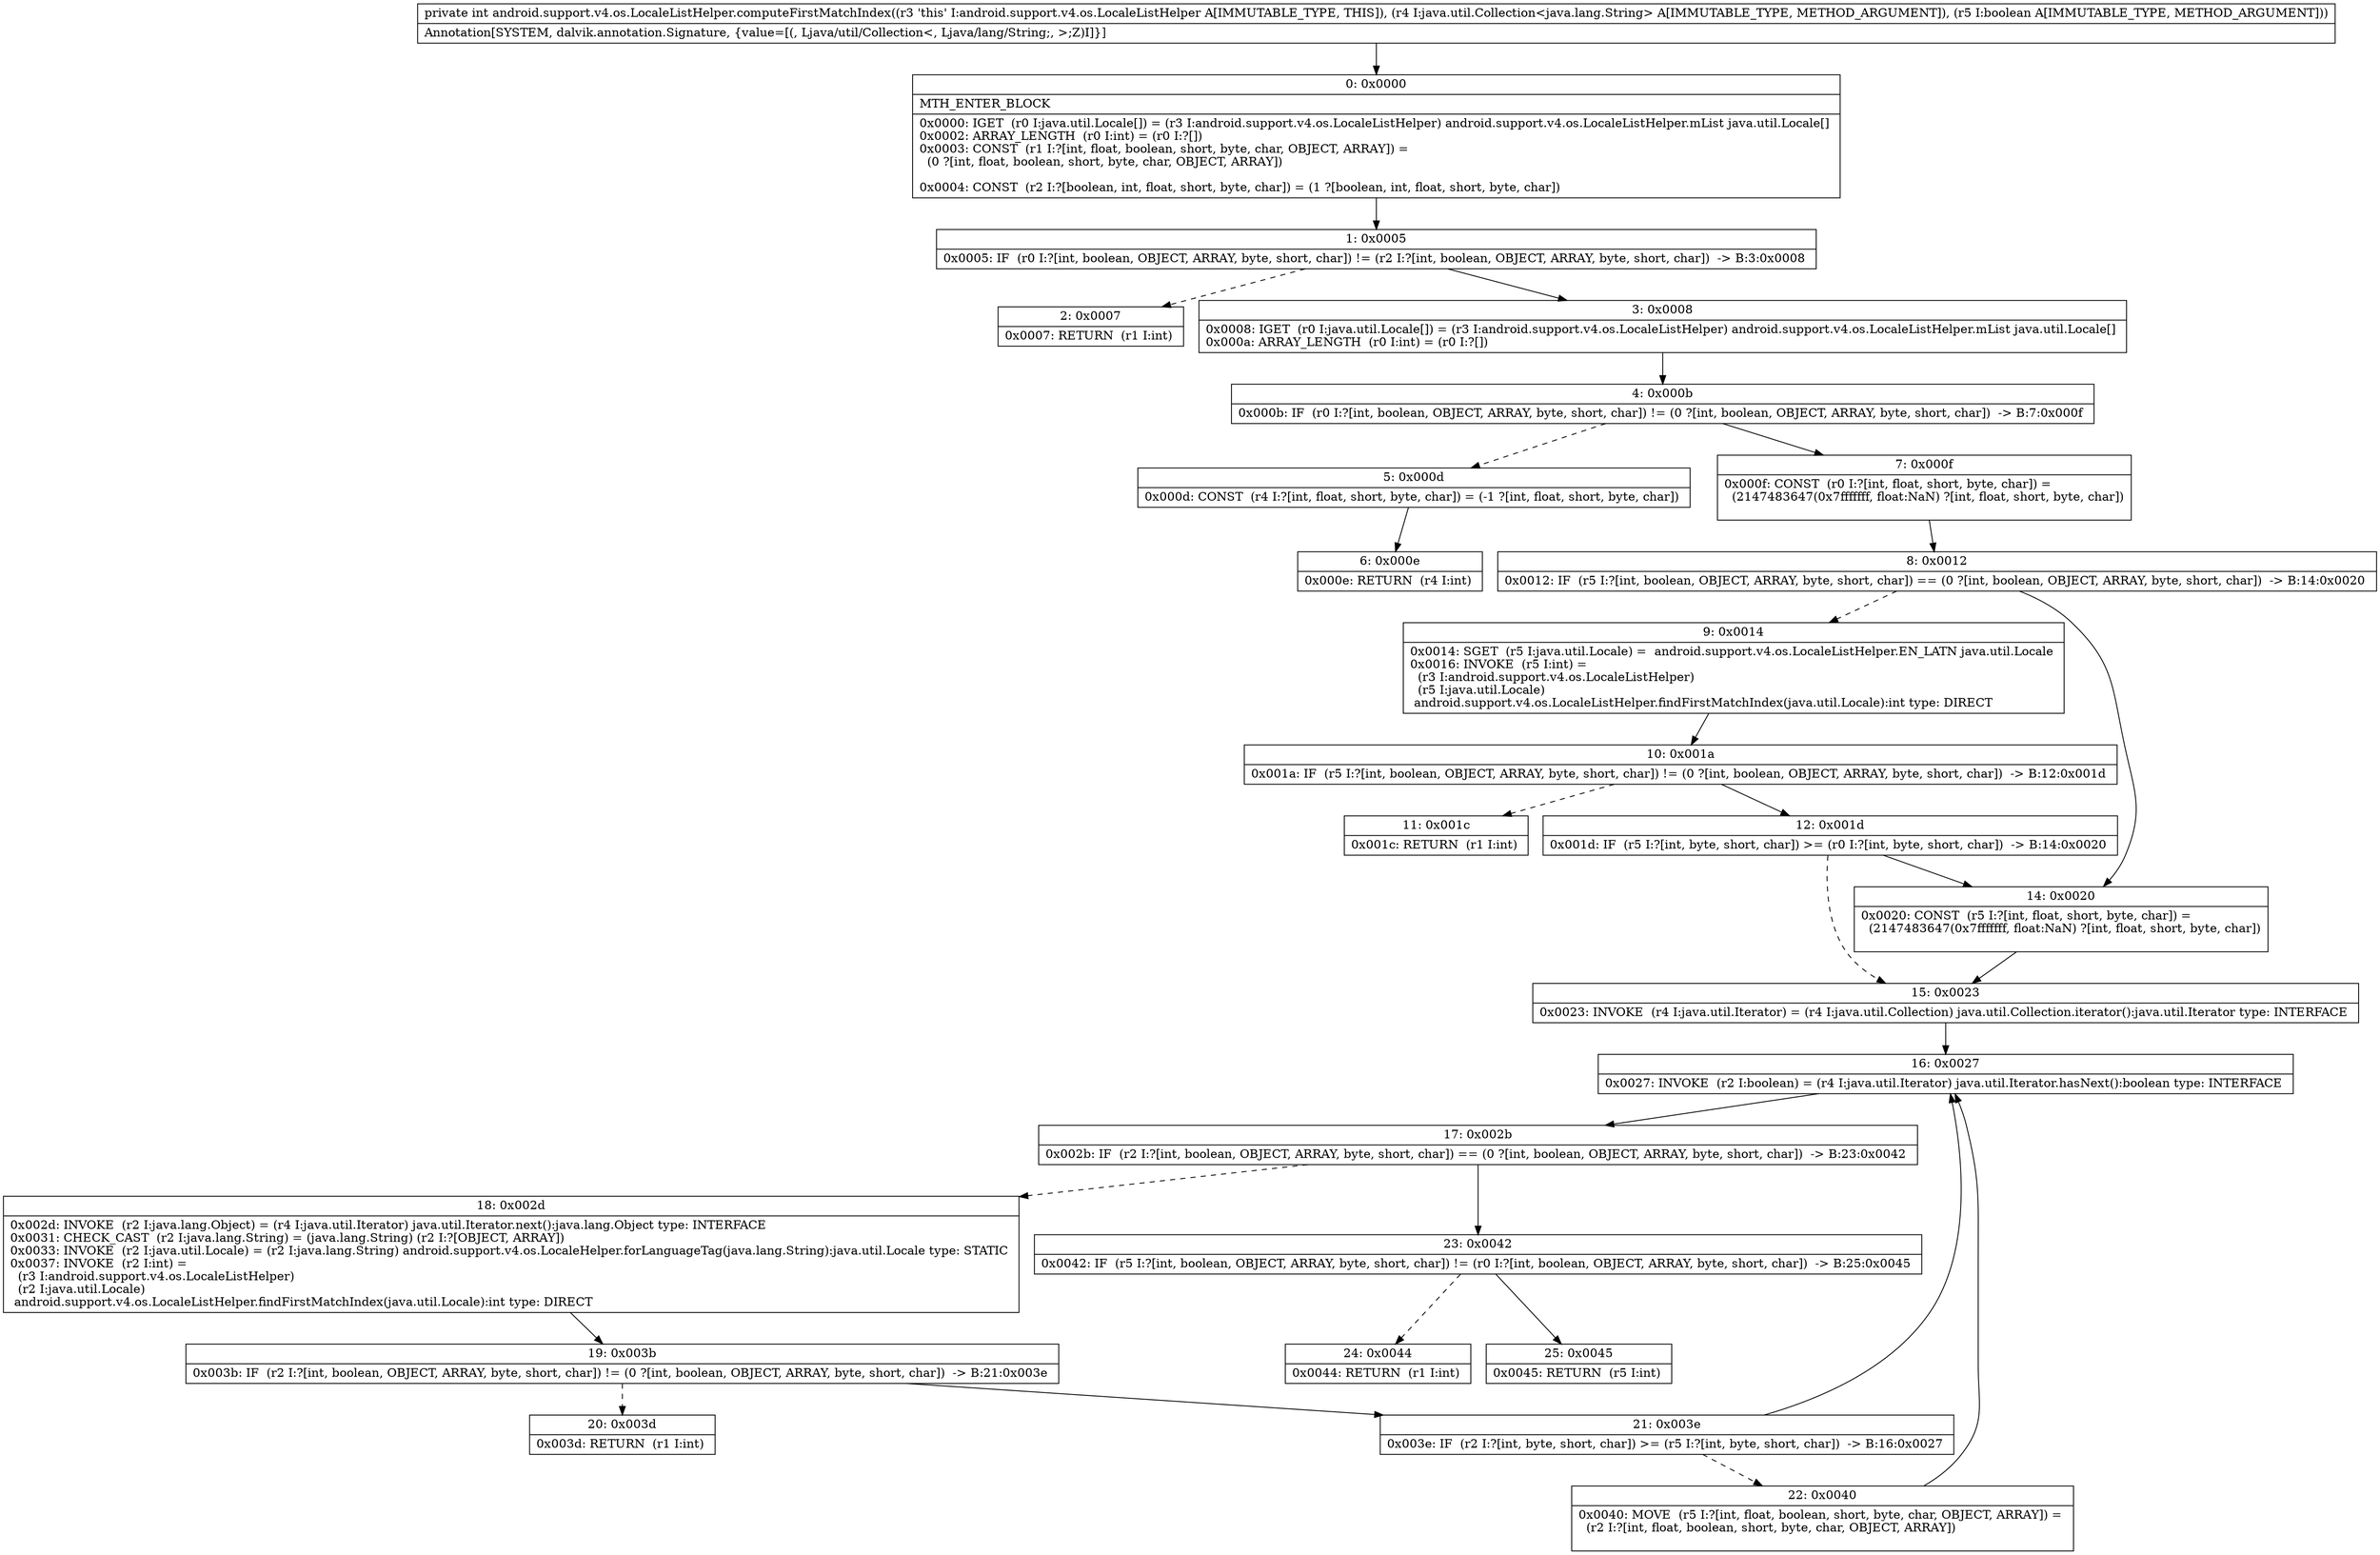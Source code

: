 digraph "CFG forandroid.support.v4.os.LocaleListHelper.computeFirstMatchIndex(Ljava\/util\/Collection;Z)I" {
Node_0 [shape=record,label="{0\:\ 0x0000|MTH_ENTER_BLOCK\l|0x0000: IGET  (r0 I:java.util.Locale[]) = (r3 I:android.support.v4.os.LocaleListHelper) android.support.v4.os.LocaleListHelper.mList java.util.Locale[] \l0x0002: ARRAY_LENGTH  (r0 I:int) = (r0 I:?[]) \l0x0003: CONST  (r1 I:?[int, float, boolean, short, byte, char, OBJECT, ARRAY]) = \l  (0 ?[int, float, boolean, short, byte, char, OBJECT, ARRAY])\l \l0x0004: CONST  (r2 I:?[boolean, int, float, short, byte, char]) = (1 ?[boolean, int, float, short, byte, char]) \l}"];
Node_1 [shape=record,label="{1\:\ 0x0005|0x0005: IF  (r0 I:?[int, boolean, OBJECT, ARRAY, byte, short, char]) != (r2 I:?[int, boolean, OBJECT, ARRAY, byte, short, char])  \-\> B:3:0x0008 \l}"];
Node_2 [shape=record,label="{2\:\ 0x0007|0x0007: RETURN  (r1 I:int) \l}"];
Node_3 [shape=record,label="{3\:\ 0x0008|0x0008: IGET  (r0 I:java.util.Locale[]) = (r3 I:android.support.v4.os.LocaleListHelper) android.support.v4.os.LocaleListHelper.mList java.util.Locale[] \l0x000a: ARRAY_LENGTH  (r0 I:int) = (r0 I:?[]) \l}"];
Node_4 [shape=record,label="{4\:\ 0x000b|0x000b: IF  (r0 I:?[int, boolean, OBJECT, ARRAY, byte, short, char]) != (0 ?[int, boolean, OBJECT, ARRAY, byte, short, char])  \-\> B:7:0x000f \l}"];
Node_5 [shape=record,label="{5\:\ 0x000d|0x000d: CONST  (r4 I:?[int, float, short, byte, char]) = (\-1 ?[int, float, short, byte, char]) \l}"];
Node_6 [shape=record,label="{6\:\ 0x000e|0x000e: RETURN  (r4 I:int) \l}"];
Node_7 [shape=record,label="{7\:\ 0x000f|0x000f: CONST  (r0 I:?[int, float, short, byte, char]) = \l  (2147483647(0x7fffffff, float:NaN) ?[int, float, short, byte, char])\l \l}"];
Node_8 [shape=record,label="{8\:\ 0x0012|0x0012: IF  (r5 I:?[int, boolean, OBJECT, ARRAY, byte, short, char]) == (0 ?[int, boolean, OBJECT, ARRAY, byte, short, char])  \-\> B:14:0x0020 \l}"];
Node_9 [shape=record,label="{9\:\ 0x0014|0x0014: SGET  (r5 I:java.util.Locale) =  android.support.v4.os.LocaleListHelper.EN_LATN java.util.Locale \l0x0016: INVOKE  (r5 I:int) = \l  (r3 I:android.support.v4.os.LocaleListHelper)\l  (r5 I:java.util.Locale)\l android.support.v4.os.LocaleListHelper.findFirstMatchIndex(java.util.Locale):int type: DIRECT \l}"];
Node_10 [shape=record,label="{10\:\ 0x001a|0x001a: IF  (r5 I:?[int, boolean, OBJECT, ARRAY, byte, short, char]) != (0 ?[int, boolean, OBJECT, ARRAY, byte, short, char])  \-\> B:12:0x001d \l}"];
Node_11 [shape=record,label="{11\:\ 0x001c|0x001c: RETURN  (r1 I:int) \l}"];
Node_12 [shape=record,label="{12\:\ 0x001d|0x001d: IF  (r5 I:?[int, byte, short, char]) \>= (r0 I:?[int, byte, short, char])  \-\> B:14:0x0020 \l}"];
Node_14 [shape=record,label="{14\:\ 0x0020|0x0020: CONST  (r5 I:?[int, float, short, byte, char]) = \l  (2147483647(0x7fffffff, float:NaN) ?[int, float, short, byte, char])\l \l}"];
Node_15 [shape=record,label="{15\:\ 0x0023|0x0023: INVOKE  (r4 I:java.util.Iterator) = (r4 I:java.util.Collection) java.util.Collection.iterator():java.util.Iterator type: INTERFACE \l}"];
Node_16 [shape=record,label="{16\:\ 0x0027|0x0027: INVOKE  (r2 I:boolean) = (r4 I:java.util.Iterator) java.util.Iterator.hasNext():boolean type: INTERFACE \l}"];
Node_17 [shape=record,label="{17\:\ 0x002b|0x002b: IF  (r2 I:?[int, boolean, OBJECT, ARRAY, byte, short, char]) == (0 ?[int, boolean, OBJECT, ARRAY, byte, short, char])  \-\> B:23:0x0042 \l}"];
Node_18 [shape=record,label="{18\:\ 0x002d|0x002d: INVOKE  (r2 I:java.lang.Object) = (r4 I:java.util.Iterator) java.util.Iterator.next():java.lang.Object type: INTERFACE \l0x0031: CHECK_CAST  (r2 I:java.lang.String) = (java.lang.String) (r2 I:?[OBJECT, ARRAY]) \l0x0033: INVOKE  (r2 I:java.util.Locale) = (r2 I:java.lang.String) android.support.v4.os.LocaleHelper.forLanguageTag(java.lang.String):java.util.Locale type: STATIC \l0x0037: INVOKE  (r2 I:int) = \l  (r3 I:android.support.v4.os.LocaleListHelper)\l  (r2 I:java.util.Locale)\l android.support.v4.os.LocaleListHelper.findFirstMatchIndex(java.util.Locale):int type: DIRECT \l}"];
Node_19 [shape=record,label="{19\:\ 0x003b|0x003b: IF  (r2 I:?[int, boolean, OBJECT, ARRAY, byte, short, char]) != (0 ?[int, boolean, OBJECT, ARRAY, byte, short, char])  \-\> B:21:0x003e \l}"];
Node_20 [shape=record,label="{20\:\ 0x003d|0x003d: RETURN  (r1 I:int) \l}"];
Node_21 [shape=record,label="{21\:\ 0x003e|0x003e: IF  (r2 I:?[int, byte, short, char]) \>= (r5 I:?[int, byte, short, char])  \-\> B:16:0x0027 \l}"];
Node_22 [shape=record,label="{22\:\ 0x0040|0x0040: MOVE  (r5 I:?[int, float, boolean, short, byte, char, OBJECT, ARRAY]) = \l  (r2 I:?[int, float, boolean, short, byte, char, OBJECT, ARRAY])\l \l}"];
Node_23 [shape=record,label="{23\:\ 0x0042|0x0042: IF  (r5 I:?[int, boolean, OBJECT, ARRAY, byte, short, char]) != (r0 I:?[int, boolean, OBJECT, ARRAY, byte, short, char])  \-\> B:25:0x0045 \l}"];
Node_24 [shape=record,label="{24\:\ 0x0044|0x0044: RETURN  (r1 I:int) \l}"];
Node_25 [shape=record,label="{25\:\ 0x0045|0x0045: RETURN  (r5 I:int) \l}"];
MethodNode[shape=record,label="{private int android.support.v4.os.LocaleListHelper.computeFirstMatchIndex((r3 'this' I:android.support.v4.os.LocaleListHelper A[IMMUTABLE_TYPE, THIS]), (r4 I:java.util.Collection\<java.lang.String\> A[IMMUTABLE_TYPE, METHOD_ARGUMENT]), (r5 I:boolean A[IMMUTABLE_TYPE, METHOD_ARGUMENT]))  | Annotation[SYSTEM, dalvik.annotation.Signature, \{value=[(, Ljava\/util\/Collection\<, Ljava\/lang\/String;, \>;Z)I]\}]\l}"];
MethodNode -> Node_0;
Node_0 -> Node_1;
Node_1 -> Node_2[style=dashed];
Node_1 -> Node_3;
Node_3 -> Node_4;
Node_4 -> Node_5[style=dashed];
Node_4 -> Node_7;
Node_5 -> Node_6;
Node_7 -> Node_8;
Node_8 -> Node_9[style=dashed];
Node_8 -> Node_14;
Node_9 -> Node_10;
Node_10 -> Node_11[style=dashed];
Node_10 -> Node_12;
Node_12 -> Node_14;
Node_12 -> Node_15[style=dashed];
Node_14 -> Node_15;
Node_15 -> Node_16;
Node_16 -> Node_17;
Node_17 -> Node_18[style=dashed];
Node_17 -> Node_23;
Node_18 -> Node_19;
Node_19 -> Node_20[style=dashed];
Node_19 -> Node_21;
Node_21 -> Node_16;
Node_21 -> Node_22[style=dashed];
Node_22 -> Node_16;
Node_23 -> Node_24[style=dashed];
Node_23 -> Node_25;
}

